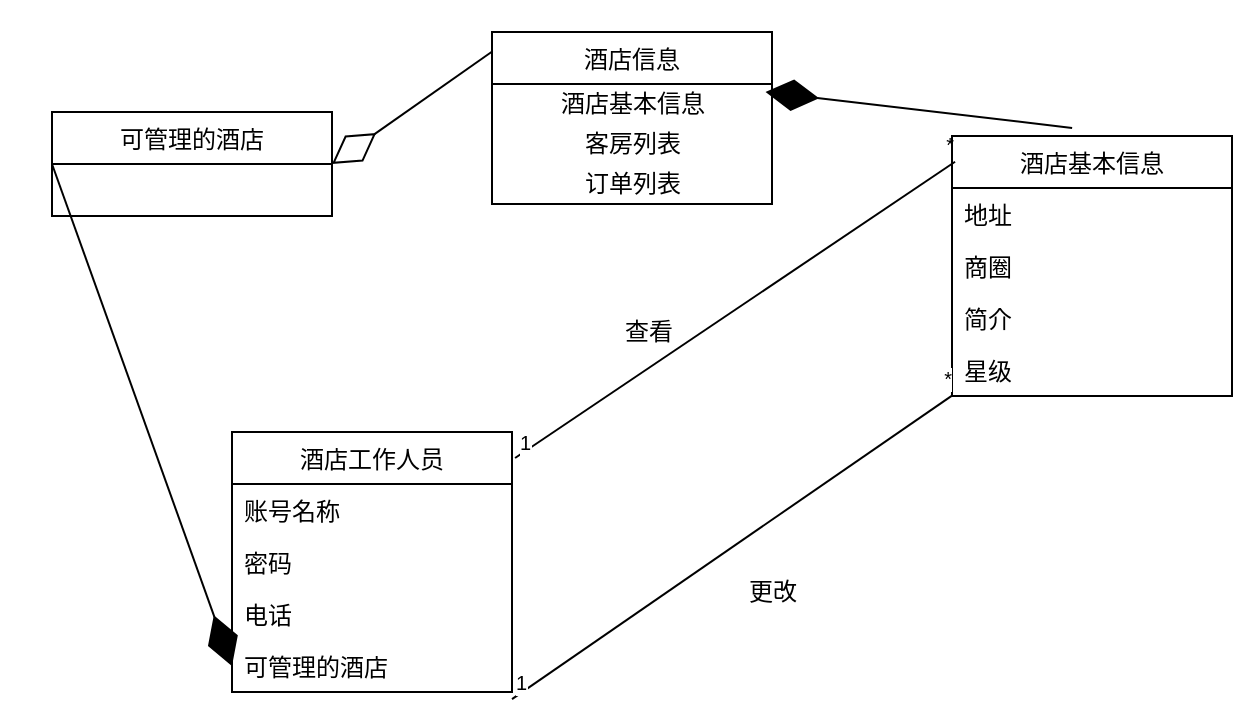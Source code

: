 <mxfile version="12.9.3" type="device"><diagram id="-fjF0_czHy0ig4_r4-5n" name="第 1 页"><mxGraphModel dx="768" dy="491" grid="1" gridSize="10" guides="1" tooltips="1" connect="1" arrows="1" fold="1" page="1" pageScale="1" pageWidth="827" pageHeight="1169" math="0" shadow="0"><root><mxCell id="0"/><mxCell id="1" parent="0"/><mxCell id="t6GV5ONM8ELmDWmFNCFk-21" value="" style="endArrow=none;html=1;entryX=0.011;entryY=0.099;entryDx=0;entryDy=0;exitX=1.011;exitY=0.1;exitDx=0;exitDy=0;exitPerimeter=0;entryPerimeter=0;" parent="1" source="t6GV5ONM8ELmDWmFNCFk-1" target="t6GV5ONM8ELmDWmFNCFk-29" edge="1"><mxGeometry relative="1" as="geometry"><mxPoint x="250" y="150" as="sourcePoint"/><mxPoint x="410" y="150" as="targetPoint"/></mxGeometry></mxCell><mxCell id="t6GV5ONM8ELmDWmFNCFk-22" value="1" style="resizable=0;html=1;align=left;verticalAlign=bottom;labelBackgroundColor=#ffffff;fontSize=10;" parent="t6GV5ONM8ELmDWmFNCFk-21" connectable="0" vertex="1"><mxGeometry x="-1" relative="1" as="geometry"/></mxCell><mxCell id="t6GV5ONM8ELmDWmFNCFk-23" value="*" style="resizable=0;html=1;align=right;verticalAlign=bottom;labelBackgroundColor=#ffffff;fontSize=10;" parent="t6GV5ONM8ELmDWmFNCFk-21" connectable="0" vertex="1"><mxGeometry x="1" relative="1" as="geometry"/></mxCell><mxCell id="t6GV5ONM8ELmDWmFNCFk-19" value="查看" style="text;html=1;align=center;verticalAlign=middle;resizable=0;points=[];autosize=1;rotation=0;" parent="1" vertex="1"><mxGeometry x="348.46" y="270" width="40" height="20" as="geometry"/></mxCell><mxCell id="t6GV5ONM8ELmDWmFNCFk-36" value="" style="endArrow=diamondThin;endFill=0;endSize=24;html=1;exitX=0.002;exitY=0.112;exitDx=0;exitDy=0;entryX=1;entryY=0.5;entryDx=0;entryDy=0;exitPerimeter=0;" parent="1" source="L7kPuREizSuO93rUFgCs-1" target="t6GV5ONM8ELmDWmFNCFk-13" edge="1"><mxGeometry width="160" relative="1" as="geometry"><mxPoint x="430" y="280" as="sourcePoint"/><mxPoint x="590" y="280" as="targetPoint"/></mxGeometry></mxCell><mxCell id="t6GV5ONM8ELmDWmFNCFk-44" value="" style="endArrow=diamondThin;endFill=1;endSize=24;html=1;exitX=0;exitY=0.5;exitDx=0;exitDy=0;entryX=0;entryY=0.5;entryDx=0;entryDy=0;" parent="1" source="t6GV5ONM8ELmDWmFNCFk-13" target="t6GV5ONM8ELmDWmFNCFk-10" edge="1"><mxGeometry width="160" relative="1" as="geometry"><mxPoint x="430" y="280" as="sourcePoint"/><mxPoint x="590" y="280" as="targetPoint"/></mxGeometry></mxCell><mxCell id="t6GV5ONM8ELmDWmFNCFk-29" value="酒店基本信息" style="swimlane;fontStyle=0;childLayout=stackLayout;horizontal=1;startSize=26;fillColor=none;horizontalStack=0;resizeParent=1;resizeParentMax=0;resizeLast=0;collapsible=1;marginBottom=0;" parent="1" vertex="1"><mxGeometry x="520" y="182" width="140" height="130" as="geometry"/></mxCell><mxCell id="t6GV5ONM8ELmDWmFNCFk-30" value="地址" style="text;strokeColor=none;fillColor=none;align=left;verticalAlign=top;spacingLeft=4;spacingRight=4;overflow=hidden;rotatable=0;points=[[0,0.5],[1,0.5]];portConstraint=eastwest;" parent="t6GV5ONM8ELmDWmFNCFk-29" vertex="1"><mxGeometry y="26" width="140" height="26" as="geometry"/></mxCell><mxCell id="t6GV5ONM8ELmDWmFNCFk-32" value="商圈" style="text;strokeColor=none;fillColor=none;align=left;verticalAlign=top;spacingLeft=4;spacingRight=4;overflow=hidden;rotatable=0;points=[[0,0.5],[1,0.5]];portConstraint=eastwest;" parent="t6GV5ONM8ELmDWmFNCFk-29" vertex="1"><mxGeometry y="52" width="140" height="26" as="geometry"/></mxCell><mxCell id="t6GV5ONM8ELmDWmFNCFk-33" value="简介" style="text;strokeColor=none;fillColor=none;align=left;verticalAlign=top;spacingLeft=4;spacingRight=4;overflow=hidden;rotatable=0;points=[[0,0.5],[1,0.5]];portConstraint=eastwest;" parent="t6GV5ONM8ELmDWmFNCFk-29" vertex="1"><mxGeometry y="78" width="140" height="26" as="geometry"/></mxCell><mxCell id="t6GV5ONM8ELmDWmFNCFk-35" value="星级" style="text;strokeColor=none;fillColor=none;align=left;verticalAlign=top;spacingLeft=4;spacingRight=4;overflow=hidden;rotatable=0;points=[[0,0.5],[1,0.5]];portConstraint=eastwest;" parent="t6GV5ONM8ELmDWmFNCFk-29" vertex="1"><mxGeometry y="104" width="140" height="26" as="geometry"/></mxCell><mxCell id="t6GV5ONM8ELmDWmFNCFk-1" value="酒店工作人员" style="swimlane;fontStyle=0;childLayout=stackLayout;horizontal=1;startSize=26;fillColor=none;horizontalStack=0;resizeParent=1;resizeParentMax=0;resizeLast=0;collapsible=1;marginBottom=0;" parent="1" vertex="1"><mxGeometry x="160" y="330" width="140" height="130" as="geometry"/></mxCell><mxCell id="t6GV5ONM8ELmDWmFNCFk-2" value="账号名称" style="text;strokeColor=none;fillColor=none;align=left;verticalAlign=top;spacingLeft=4;spacingRight=4;overflow=hidden;rotatable=0;points=[[0,0.5],[1,0.5]];portConstraint=eastwest;" parent="t6GV5ONM8ELmDWmFNCFk-1" vertex="1"><mxGeometry y="26" width="140" height="26" as="geometry"/></mxCell><mxCell id="t6GV5ONM8ELmDWmFNCFk-3" value="密码" style="text;strokeColor=none;fillColor=none;align=left;verticalAlign=top;spacingLeft=4;spacingRight=4;overflow=hidden;rotatable=0;points=[[0,0.5],[1,0.5]];portConstraint=eastwest;" parent="t6GV5ONM8ELmDWmFNCFk-1" vertex="1"><mxGeometry y="52" width="140" height="26" as="geometry"/></mxCell><mxCell id="t6GV5ONM8ELmDWmFNCFk-4" value="电话" style="text;strokeColor=none;fillColor=none;align=left;verticalAlign=top;spacingLeft=4;spacingRight=4;overflow=hidden;rotatable=0;points=[[0,0.5],[1,0.5]];portConstraint=eastwest;" parent="t6GV5ONM8ELmDWmFNCFk-1" vertex="1"><mxGeometry y="78" width="140" height="26" as="geometry"/></mxCell><mxCell id="t6GV5ONM8ELmDWmFNCFk-10" value="可管理的酒店" style="text;strokeColor=none;fillColor=none;align=left;verticalAlign=top;spacingLeft=4;spacingRight=4;overflow=hidden;rotatable=0;points=[[0,0.5],[1,0.5]];portConstraint=eastwest;" parent="t6GV5ONM8ELmDWmFNCFk-1" vertex="1"><mxGeometry y="104" width="140" height="26" as="geometry"/></mxCell><mxCell id="t6GV5ONM8ELmDWmFNCFk-13" value="可管理的酒店" style="swimlane;fontStyle=0;childLayout=stackLayout;horizontal=1;startSize=26;fillColor=none;horizontalStack=0;resizeParent=1;resizeParentMax=0;resizeLast=0;collapsible=1;marginBottom=0;" parent="1" vertex="1"><mxGeometry x="70" y="170" width="140" height="52" as="geometry"/></mxCell><mxCell id="t6GV5ONM8ELmDWmFNCFk-62" value="" style="endArrow=none;html=1;entryX=0;entryY=0.992;entryDx=0;entryDy=0;exitX=1.011;exitY=0.1;exitDx=0;exitDy=0;exitPerimeter=0;entryPerimeter=0;" parent="1" target="t6GV5ONM8ELmDWmFNCFk-35" edge="1"><mxGeometry relative="1" as="geometry"><mxPoint x="300" y="463.56" as="sourcePoint"/><mxPoint x="520" y="318.004" as="targetPoint"/></mxGeometry></mxCell><mxCell id="t6GV5ONM8ELmDWmFNCFk-63" value="1" style="resizable=0;html=1;align=left;verticalAlign=bottom;labelBackgroundColor=#ffffff;fontSize=10;" parent="t6GV5ONM8ELmDWmFNCFk-62" connectable="0" vertex="1"><mxGeometry x="-1" relative="1" as="geometry"/></mxCell><mxCell id="t6GV5ONM8ELmDWmFNCFk-64" value="*" style="resizable=0;html=1;align=right;verticalAlign=bottom;labelBackgroundColor=#ffffff;fontSize=10;" parent="t6GV5ONM8ELmDWmFNCFk-62" connectable="0" vertex="1"><mxGeometry x="1" relative="1" as="geometry"/></mxCell><mxCell id="t6GV5ONM8ELmDWmFNCFk-65" value="更改" style="text;html=1;align=center;verticalAlign=middle;resizable=0;points=[];autosize=1;rotation=0;" parent="1" vertex="1"><mxGeometry x="410.0" y="400" width="40" height="20" as="geometry"/></mxCell><mxCell id="L7kPuREizSuO93rUFgCs-5" value="" style="endArrow=diamondThin;endFill=1;endSize=24;html=1;exitX=0.429;exitY=-0.031;exitDx=0;exitDy=0;entryX=0.977;entryY=0.2;entryDx=0;entryDy=0;exitPerimeter=0;entryPerimeter=0;" parent="1" source="t6GV5ONM8ELmDWmFNCFk-29" target="L7kPuREizSuO93rUFgCs-2" edge="1"><mxGeometry width="160" relative="1" as="geometry"><mxPoint x="560" y="60" as="sourcePoint"/><mxPoint x="650" y="311" as="targetPoint"/></mxGeometry></mxCell><mxCell id="L7kPuREizSuO93rUFgCs-1" value="酒店信息" style="swimlane;fontStyle=0;childLayout=stackLayout;horizontal=1;startSize=26;fillColor=none;horizontalStack=0;resizeParent=1;resizeParentMax=0;resizeLast=0;collapsible=1;marginBottom=0;" parent="1" vertex="1"><mxGeometry x="290.0" y="130" width="140" height="86" as="geometry"/></mxCell><mxCell id="L7kPuREizSuO93rUFgCs-2" value="酒店基本信息" style="text;html=1;align=center;verticalAlign=middle;resizable=0;points=[];autosize=1;" parent="L7kPuREizSuO93rUFgCs-1" vertex="1"><mxGeometry y="26" width="140" height="20" as="geometry"/></mxCell><mxCell id="L7kPuREizSuO93rUFgCs-3" value="客房列表" style="text;html=1;align=center;verticalAlign=middle;resizable=0;points=[];autosize=1;" parent="L7kPuREizSuO93rUFgCs-1" vertex="1"><mxGeometry y="46" width="140" height="20" as="geometry"/></mxCell><mxCell id="L7kPuREizSuO93rUFgCs-4" value="订单列表" style="text;html=1;align=center;verticalAlign=middle;resizable=0;points=[];autosize=1;" parent="L7kPuREizSuO93rUFgCs-1" vertex="1"><mxGeometry y="66" width="140" height="20" as="geometry"/></mxCell></root></mxGraphModel></diagram></mxfile>